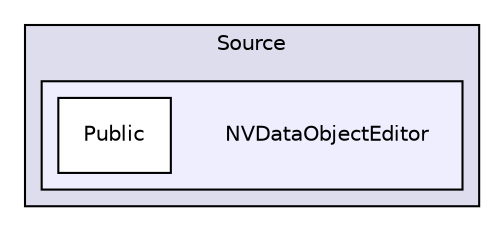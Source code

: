 digraph "NVDataObjectEditor" {
  compound=true
  node [ fontsize="10", fontname="Helvetica"];
  edge [ labelfontsize="10", labelfontname="Helvetica"];
  subgraph clusterdir_a7335223e37b32d6629ff1183c50e1e2 {
    graph [ bgcolor="#ddddee", pencolor="black", label="Source" fontname="Helvetica", fontsize="10", URL="dir_a7335223e37b32d6629ff1183c50e1e2.html"]
  subgraph clusterdir_4cec7a22204615ddff340c00497da530 {
    graph [ bgcolor="#eeeeff", pencolor="black", label="" URL="dir_4cec7a22204615ddff340c00497da530.html"];
    dir_4cec7a22204615ddff340c00497da530 [shape=plaintext label="NVDataObjectEditor"];
    dir_986cc062779a08ef1d82e9e29bcdce09 [shape=box label="Public" color="black" fillcolor="white" style="filled" URL="dir_986cc062779a08ef1d82e9e29bcdce09.html"];
  }
  }
}
